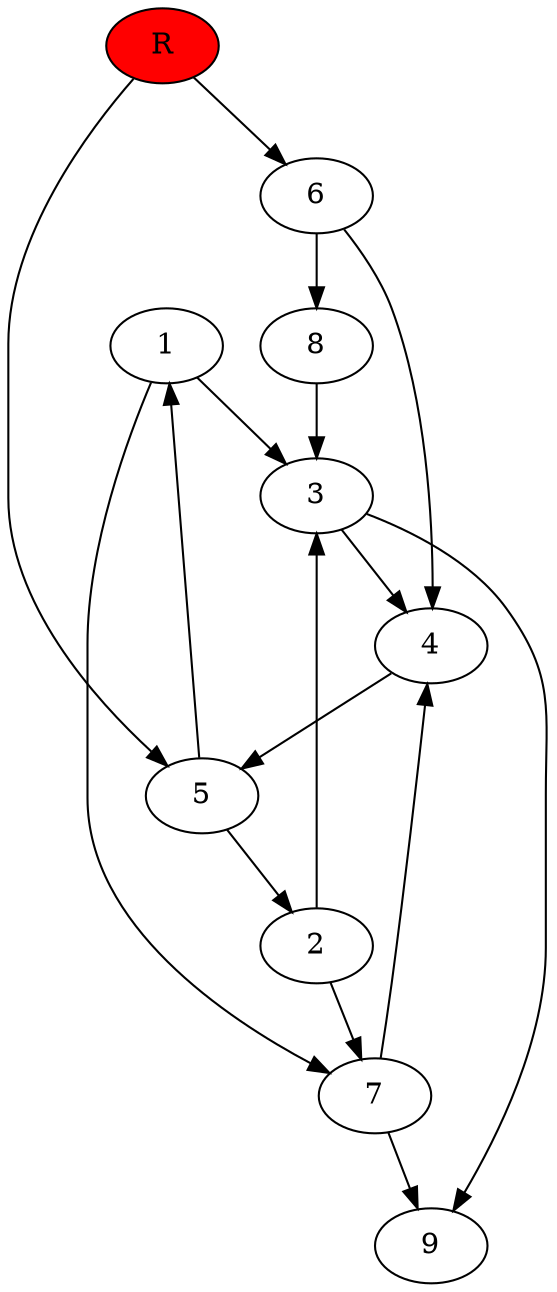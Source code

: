 digraph prb4319 {
	1
	2
	3
	4
	5
	6
	7
	8
	R [fillcolor="#ff0000" style=filled]
	1 -> 3
	1 -> 7
	2 -> 3
	2 -> 7
	3 -> 4
	3 -> 9
	4 -> 5
	5 -> 1
	5 -> 2
	6 -> 4
	6 -> 8
	7 -> 4
	7 -> 9
	8 -> 3
	R -> 5
	R -> 6
}
